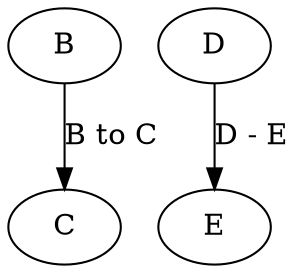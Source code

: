 digraph LIEGE{
	0[
		label = "B"
	]
	1[
		label = "C"
	]
	2[
		label = "D"
	]
	3[
		label = "E"
	]
	0 -> 1 [label = "B to C"]
	2 -> 3 [label = "D - E"]
}